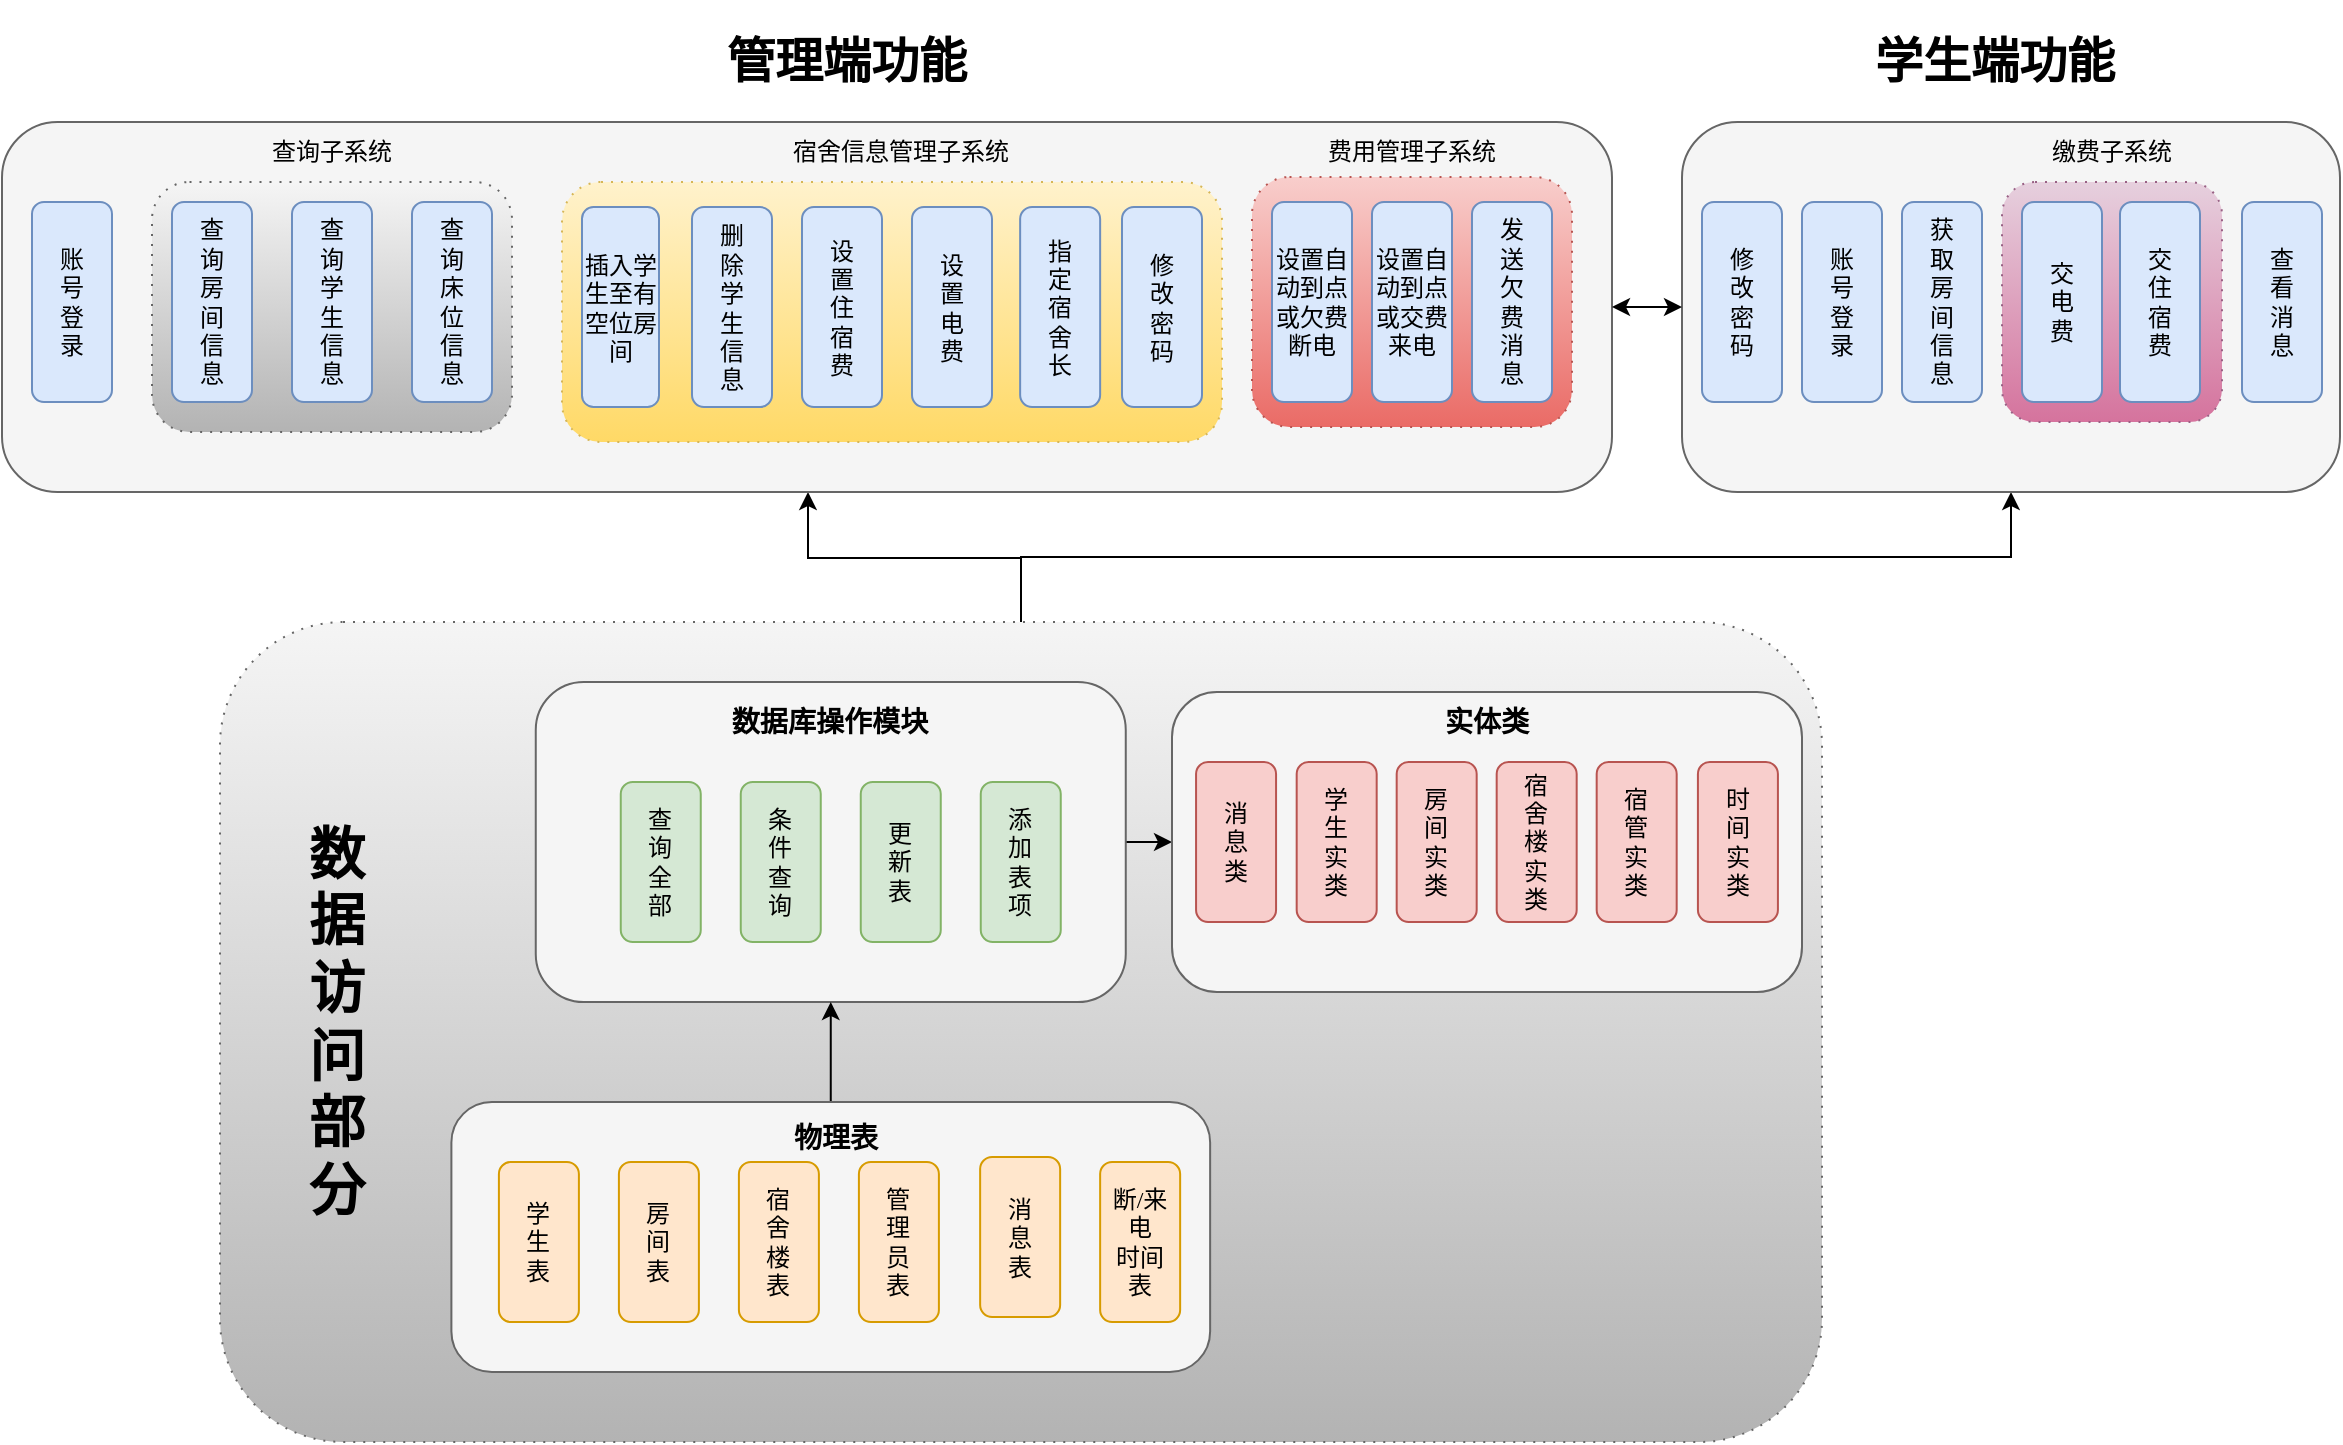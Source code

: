 <mxfile version="13.6.5" type="github">
  <diagram id="yEMy7lb2OtCyVYhWc74e" name="Page-1">
    <mxGraphModel dx="1038" dy="548" grid="1" gridSize="10" guides="1" tooltips="1" connect="1" arrows="1" fold="1" page="1" pageScale="1" pageWidth="1169" pageHeight="827" math="0" shadow="0">
      <root>
        <mxCell id="0" />
        <mxCell id="1" parent="0" />
        <mxCell id="fY6p8MWptXcg_yQPOpdN-82" style="edgeStyle=orthogonalEdgeStyle;rounded=0;orthogonalLoop=1;jettySize=auto;html=1;fontFamily=Lucida Console;" parent="1" source="fY6p8MWptXcg_yQPOpdN-80" target="TGmY8kts-XNQtiWyerlt-1" edge="1">
          <mxGeometry relative="1" as="geometry">
            <Array as="points">
              <mxPoint x="510" y="358" />
              <mxPoint x="403" y="358" />
            </Array>
          </mxGeometry>
        </mxCell>
        <mxCell id="fY6p8MWptXcg_yQPOpdN-83" style="edgeStyle=orthogonalEdgeStyle;rounded=0;orthogonalLoop=1;jettySize=auto;html=1;entryX=0.5;entryY=1;entryDx=0;entryDy=0;fontFamily=Lucida Console;fontStyle=1" parent="1" source="fY6p8MWptXcg_yQPOpdN-80" target="fY6p8MWptXcg_yQPOpdN-65" edge="1">
          <mxGeometry relative="1" as="geometry" />
        </mxCell>
        <mxCell id="fY6p8MWptXcg_yQPOpdN-80" value="" style="shape=ext;rounded=1;html=1;whiteSpace=wrap;dashed=1;dashPattern=1 4;fillColor=#f5f5f5;strokeColor=#666666;gradientColor=#b3b3b3;fontFamily=Lucida Console;" parent="1" vertex="1">
          <mxGeometry x="109" y="390" width="801" height="410" as="geometry" />
        </mxCell>
        <mxCell id="TGmY8kts-XNQtiWyerlt-1" value="" style="rounded=1;whiteSpace=wrap;html=1;fillColor=#f5f5f5;strokeColor=#666666;fontColor=#333333;fontFamily=Lucida Console;" parent="1" vertex="1">
          <mxGeometry y="140" width="805" height="185" as="geometry" />
        </mxCell>
        <mxCell id="fY6p8MWptXcg_yQPOpdN-79" value="" style="edgeStyle=orthogonalEdgeStyle;rounded=0;orthogonalLoop=1;jettySize=auto;html=1;fontFamily=Lucida Console;" parent="1" source="fY6p8MWptXcg_yQPOpdN-1" target="fY6p8MWptXcg_yQPOpdN-17" edge="1">
          <mxGeometry relative="1" as="geometry" />
        </mxCell>
        <mxCell id="fY6p8MWptXcg_yQPOpdN-1" value="" style="rounded=1;whiteSpace=wrap;html=1;fillColor=#f5f5f5;strokeColor=#666666;fontColor=#333333;fontFamily=Lucida Console;" parent="1" vertex="1">
          <mxGeometry x="266.88" y="420" width="295" height="160" as="geometry" />
        </mxCell>
        <mxCell id="fY6p8MWptXcg_yQPOpdN-2" value="查&lt;br&gt;询&lt;br&gt;全&lt;br&gt;部" style="rounded=1;whiteSpace=wrap;html=1;rotation=0;fillColor=#d5e8d4;strokeColor=#82b366;fontFamily=Lucida Console;" parent="1" vertex="1">
          <mxGeometry x="309.38" y="470" width="40" height="80" as="geometry" />
        </mxCell>
        <mxCell id="fY6p8MWptXcg_yQPOpdN-3" value="条&lt;br&gt;件&lt;br&gt;查&lt;br&gt;询" style="rounded=1;whiteSpace=wrap;html=1;fillColor=#d5e8d4;strokeColor=#82b366;fontFamily=Lucida Console;" parent="1" vertex="1">
          <mxGeometry x="369.38" y="470" width="40" height="80" as="geometry" />
        </mxCell>
        <mxCell id="fY6p8MWptXcg_yQPOpdN-4" value="更&lt;br&gt;新&lt;br&gt;表" style="rounded=1;whiteSpace=wrap;html=1;fillColor=#d5e8d4;strokeColor=#82b366;fontFamily=Lucida Console;" parent="1" vertex="1">
          <mxGeometry x="429.38" y="470" width="40" height="80" as="geometry" />
        </mxCell>
        <mxCell id="fY6p8MWptXcg_yQPOpdN-5" value="添&lt;br&gt;加&lt;br&gt;表&lt;br&gt;项" style="rounded=1;whiteSpace=wrap;html=1;fillColor=#d5e8d4;strokeColor=#82b366;fontFamily=Lucida Console;" parent="1" vertex="1">
          <mxGeometry x="489.38" y="470" width="40" height="80" as="geometry" />
        </mxCell>
        <mxCell id="fY6p8MWptXcg_yQPOpdN-6" value="&lt;h3&gt;数据库操作模块&lt;/h3&gt;" style="text;html=1;strokeColor=none;fillColor=none;align=center;verticalAlign=middle;whiteSpace=wrap;rounded=0;fontFamily=Lucida Console;" parent="1" vertex="1">
          <mxGeometry x="359.38" y="430" width="110" height="20" as="geometry" />
        </mxCell>
        <mxCell id="fY6p8MWptXcg_yQPOpdN-9" style="edgeStyle=orthogonalEdgeStyle;rounded=0;orthogonalLoop=1;jettySize=auto;html=1;exitX=0.5;exitY=0;exitDx=0;exitDy=0;entryX=0.5;entryY=1;entryDx=0;entryDy=0;fontFamily=Lucida Console;" parent="1" source="fY6p8MWptXcg_yQPOpdN-7" target="fY6p8MWptXcg_yQPOpdN-1" edge="1">
          <mxGeometry relative="1" as="geometry" />
        </mxCell>
        <mxCell id="fY6p8MWptXcg_yQPOpdN-7" value="" style="rounded=1;whiteSpace=wrap;html=1;fillColor=#f5f5f5;strokeColor=#666666;fontColor=#333333;fontFamily=Lucida Console;" parent="1" vertex="1">
          <mxGeometry x="224.7" y="630" width="379.37" height="135" as="geometry" />
        </mxCell>
        <mxCell id="fY6p8MWptXcg_yQPOpdN-8" value="学&lt;br&gt;生&lt;br&gt;表" style="rounded=1;whiteSpace=wrap;html=1;fillColor=#ffe6cc;strokeColor=#d79b00;fontFamily=Lucida Console;" parent="1" vertex="1">
          <mxGeometry x="248.45" y="660" width="40" height="80" as="geometry" />
        </mxCell>
        <mxCell id="fY6p8MWptXcg_yQPOpdN-10" value="房&lt;br&gt;间&lt;br&gt;表" style="rounded=1;whiteSpace=wrap;html=1;fillColor=#ffe6cc;strokeColor=#d79b00;fontFamily=Lucida Console;" parent="1" vertex="1">
          <mxGeometry x="308.45" y="660" width="40" height="80" as="geometry" />
        </mxCell>
        <mxCell id="fY6p8MWptXcg_yQPOpdN-11" value="宿&lt;br&gt;舍&lt;br&gt;楼&lt;br&gt;表" style="rounded=1;whiteSpace=wrap;html=1;fillColor=#ffe6cc;strokeColor=#d79b00;fontFamily=Lucida Console;" parent="1" vertex="1">
          <mxGeometry x="368.45" y="660" width="40" height="80" as="geometry" />
        </mxCell>
        <mxCell id="fY6p8MWptXcg_yQPOpdN-12" value="管&lt;br&gt;理&lt;br&gt;员&lt;br&gt;表" style="rounded=1;whiteSpace=wrap;html=1;fillColor=#ffe6cc;strokeColor=#d79b00;fontFamily=Lucida Console;" parent="1" vertex="1">
          <mxGeometry x="428.45" y="660" width="40" height="80" as="geometry" />
        </mxCell>
        <mxCell id="fY6p8MWptXcg_yQPOpdN-16" value="消&lt;br&gt;息&lt;br&gt;表" style="rounded=1;whiteSpace=wrap;html=1;fillColor=#ffe6cc;strokeColor=#d79b00;fontFamily=Lucida Console;" parent="1" vertex="1">
          <mxGeometry x="489.07" y="657.5" width="40" height="80" as="geometry" />
        </mxCell>
        <mxCell id="fY6p8MWptXcg_yQPOpdN-17" value="" style="rounded=1;whiteSpace=wrap;html=1;fillColor=#f5f5f5;strokeColor=#666666;fontColor=#333333;fontFamily=Lucida Console;" parent="1" vertex="1">
          <mxGeometry x="585" y="425" width="315" height="150" as="geometry" />
        </mxCell>
        <mxCell id="fY6p8MWptXcg_yQPOpdN-19" value="账&lt;br&gt;号&lt;br&gt;登&lt;br&gt;录" style="rounded=1;whiteSpace=wrap;html=1;fillColor=#dae8fc;strokeColor=#6c8ebf;fontFamily=Lucida Console;" parent="1" vertex="1">
          <mxGeometry x="15" y="180" width="40" height="100" as="geometry" />
        </mxCell>
        <mxCell id="fY6p8MWptXcg_yQPOpdN-39" value="" style="shape=ext;rounded=1;html=1;whiteSpace=wrap;dashed=1;dashPattern=1 4;gradientColor=#b3b3b3;fillColor=#f5f5f5;strokeColor=#666666;fontFamily=Lucida Console;" parent="1" vertex="1">
          <mxGeometry x="75" y="170" width="180" height="125" as="geometry" />
        </mxCell>
        <mxCell id="fY6p8MWptXcg_yQPOpdN-33" value="查&lt;br&gt;询&lt;br&gt;房&lt;br&gt;间&lt;br&gt;信&lt;br&gt;息" style="rounded=1;whiteSpace=wrap;html=1;fillColor=#dae8fc;strokeColor=#6c8ebf;fontFamily=Lucida Console;" parent="1" vertex="1">
          <mxGeometry x="85" y="180" width="40" height="100" as="geometry" />
        </mxCell>
        <mxCell id="fY6p8MWptXcg_yQPOpdN-34" value="查&lt;br&gt;询&lt;br&gt;学&lt;br&gt;生&lt;br&gt;信&lt;br&gt;息" style="rounded=1;whiteSpace=wrap;html=1;fillColor=#dae8fc;strokeColor=#6c8ebf;fontFamily=Lucida Console;" parent="1" vertex="1">
          <mxGeometry x="145" y="180" width="40" height="100" as="geometry" />
        </mxCell>
        <mxCell id="fY6p8MWptXcg_yQPOpdN-41" value="查&lt;br&gt;询&lt;br&gt;床&lt;br&gt;位&lt;br&gt;信&lt;br&gt;息" style="rounded=1;whiteSpace=wrap;html=1;fillColor=#dae8fc;strokeColor=#6c8ebf;fontFamily=Lucida Console;" parent="1" vertex="1">
          <mxGeometry x="205" y="180" width="40" height="100" as="geometry" />
        </mxCell>
        <mxCell id="fY6p8MWptXcg_yQPOpdN-45" value="删&lt;br&gt;除&lt;br&gt;学&lt;br&gt;生&lt;br&gt;信&lt;br&gt;息" style="rounded=1;whiteSpace=wrap;html=1;fontFamily=Lucida Console;" parent="1" vertex="1">
          <mxGeometry x="365" y="180" width="40" height="100" as="geometry" />
        </mxCell>
        <mxCell id="fY6p8MWptXcg_yQPOpdN-46" value="设&lt;br&gt;置&lt;br&gt;住&lt;br&gt;宿&lt;br&gt;费" style="rounded=1;whiteSpace=wrap;html=1;fontFamily=Lucida Console;" parent="1" vertex="1">
          <mxGeometry x="420" y="180" width="40" height="100" as="geometry" />
        </mxCell>
        <mxCell id="fY6p8MWptXcg_yQPOpdN-47" value="设&lt;br&gt;置&lt;br&gt;电&lt;br&gt;费" style="rounded=1;whiteSpace=wrap;html=1;fontFamily=Lucida Console;" parent="1" vertex="1">
          <mxGeometry x="475" y="180" width="40" height="100" as="geometry" />
        </mxCell>
        <mxCell id="fY6p8MWptXcg_yQPOpdN-49" style="edgeStyle=orthogonalEdgeStyle;rounded=0;orthogonalLoop=1;jettySize=auto;html=1;exitX=0;exitY=0.5;exitDx=0;exitDy=0;entryX=0.025;entryY=0.44;entryDx=0;entryDy=0;entryPerimeter=0;fontFamily=Lucida Console;" parent="1" source="fY6p8MWptXcg_yQPOpdN-45" target="fY6p8MWptXcg_yQPOpdN-45" edge="1">
          <mxGeometry relative="1" as="geometry" />
        </mxCell>
        <mxCell id="fY6p8MWptXcg_yQPOpdN-50" value="" style="shape=ext;rounded=1;html=1;whiteSpace=wrap;dashed=1;dashPattern=1 4;gradientColor=#ffd966;fillColor=#fff2cc;strokeColor=#d6b656;fontFamily=Lucida Console;" parent="1" vertex="1">
          <mxGeometry x="280" y="170" width="330" height="130" as="geometry" />
        </mxCell>
        <mxCell id="fY6p8MWptXcg_yQPOpdN-51" style="edgeStyle=orthogonalEdgeStyle;rounded=0;orthogonalLoop=1;jettySize=auto;html=1;exitX=0;exitY=0.5;exitDx=0;exitDy=0;entryX=0.025;entryY=0.44;entryDx=0;entryDy=0;entryPerimeter=0;fontFamily=Lucida Console;" parent="1" edge="1">
          <mxGeometry relative="1" as="geometry">
            <mxPoint x="365" y="230" as="sourcePoint" />
            <mxPoint x="366" y="224" as="targetPoint" />
          </mxGeometry>
        </mxCell>
        <mxCell id="fY6p8MWptXcg_yQPOpdN-56" value="删&lt;br&gt;除&lt;br&gt;学&lt;br&gt;生&lt;br&gt;信&lt;br&gt;息" style="rounded=1;whiteSpace=wrap;html=1;fillColor=#dae8fc;strokeColor=#6c8ebf;fontFamily=Lucida Console;" parent="1" vertex="1">
          <mxGeometry x="345" y="182.5" width="40" height="100" as="geometry" />
        </mxCell>
        <mxCell id="fY6p8MWptXcg_yQPOpdN-57" value="设&lt;br&gt;置&lt;br&gt;住&lt;br&gt;宿&lt;br&gt;费" style="rounded=1;whiteSpace=wrap;html=1;fillColor=#dae8fc;strokeColor=#6c8ebf;fontFamily=Lucida Console;" parent="1" vertex="1">
          <mxGeometry x="400" y="182.5" width="40" height="100" as="geometry" />
        </mxCell>
        <mxCell id="fY6p8MWptXcg_yQPOpdN-58" value="设&lt;br&gt;置&lt;br&gt;电&lt;br&gt;费" style="rounded=1;whiteSpace=wrap;html=1;fillColor=#dae8fc;strokeColor=#6c8ebf;fontFamily=Lucida Console;" parent="1" vertex="1">
          <mxGeometry x="455" y="182.5" width="40" height="100" as="geometry" />
        </mxCell>
        <mxCell id="fY6p8MWptXcg_yQPOpdN-35" value="插入学生至有空位房间" style="rounded=1;whiteSpace=wrap;html=1;fillColor=#dae8fc;strokeColor=#6c8ebf;fontFamily=Lucida Console;" parent="1" vertex="1">
          <mxGeometry x="290" y="182.5" width="38.5" height="100" as="geometry" />
        </mxCell>
        <mxCell id="fY6p8MWptXcg_yQPOpdN-48" value="指&lt;br&gt;定&lt;br&gt;宿&lt;br&gt;舍&lt;br&gt;长" style="rounded=1;whiteSpace=wrap;html=1;fillColor=#dae8fc;strokeColor=#6c8ebf;fontFamily=Lucida Console;" parent="1" vertex="1">
          <mxGeometry x="509.07" y="182.5" width="40" height="100" as="geometry" />
        </mxCell>
        <mxCell id="fY6p8MWptXcg_yQPOpdN-60" value="" style="shape=ext;rounded=1;html=1;whiteSpace=wrap;dashed=1;dashPattern=1 4;gradientColor=#ea6b66;fillColor=#f8cecc;strokeColor=#b85450;fontFamily=Lucida Console;" parent="1" vertex="1">
          <mxGeometry x="625" y="167.5" width="160" height="125" as="geometry" />
        </mxCell>
        <mxCell id="fY6p8MWptXcg_yQPOpdN-43" value="设置自动到点或交费来电" style="rounded=1;whiteSpace=wrap;html=1;fillColor=#dae8fc;strokeColor=#6c8ebf;fontFamily=Lucida Console;" parent="1" vertex="1">
          <mxGeometry x="685" y="180" width="40" height="100" as="geometry" />
        </mxCell>
        <mxCell id="fY6p8MWptXcg_yQPOpdN-37" value="设置自动到点或欠费断电" style="rounded=1;whiteSpace=wrap;html=1;fillColor=#dae8fc;strokeColor=#6c8ebf;fontFamily=Lucida Console;" parent="1" vertex="1">
          <mxGeometry x="635" y="180" width="40" height="100" as="geometry" />
        </mxCell>
        <mxCell id="fY6p8MWptXcg_yQPOpdN-44" value="发&lt;br&gt;送&lt;br&gt;欠&lt;br&gt;费&lt;br&gt;消&lt;br&gt;息" style="rounded=1;whiteSpace=wrap;html=1;fillColor=#dae8fc;strokeColor=#6c8ebf;fontFamily=Lucida Console;" parent="1" vertex="1">
          <mxGeometry x="735" y="180" width="40" height="100" as="geometry" />
        </mxCell>
        <mxCell id="fY6p8MWptXcg_yQPOpdN-61" value="查询子系统" style="text;html=1;strokeColor=none;fillColor=none;align=center;verticalAlign=middle;whiteSpace=wrap;rounded=0;fontFamily=Lucida Console;" parent="1" vertex="1">
          <mxGeometry x="130" y="145" width="70" height="20" as="geometry" />
        </mxCell>
        <mxCell id="fY6p8MWptXcg_yQPOpdN-62" value="宿舍信息管理子系统" style="text;html=1;strokeColor=none;fillColor=none;align=center;verticalAlign=middle;whiteSpace=wrap;rounded=0;fontFamily=Lucida Console;" parent="1" vertex="1">
          <mxGeometry x="381.88" y="145" width="135" height="20" as="geometry" />
        </mxCell>
        <mxCell id="fY6p8MWptXcg_yQPOpdN-63" value="费用管理子系统" style="text;html=1;strokeColor=none;fillColor=none;align=center;verticalAlign=middle;whiteSpace=wrap;rounded=0;fontFamily=Lucida Console;" parent="1" vertex="1">
          <mxGeometry x="660" y="145" width="90" height="20" as="geometry" />
        </mxCell>
        <mxCell id="fY6p8MWptXcg_yQPOpdN-64" value="&lt;h1&gt;&lt;font&gt;管理端功能&lt;/font&gt;&lt;/h1&gt;" style="text;html=1;strokeColor=none;fillColor=none;align=center;verticalAlign=middle;whiteSpace=wrap;rounded=0;fontFamily=Lucida Console;" parent="1" vertex="1">
          <mxGeometry x="330" y="100" width="185" height="20" as="geometry" />
        </mxCell>
        <mxCell id="fY6p8MWptXcg_yQPOpdN-65" value="" style="rounded=1;whiteSpace=wrap;html=1;fillColor=#f5f5f5;strokeColor=#666666;fontColor=#333333;fontFamily=Lucida Console;" parent="1" vertex="1">
          <mxGeometry x="840" y="140" width="329" height="185" as="geometry" />
        </mxCell>
        <mxCell id="fY6p8MWptXcg_yQPOpdN-66" value="账&lt;br&gt;号&lt;br&gt;登&lt;br&gt;录" style="rounded=1;whiteSpace=wrap;html=1;fillColor=#dae8fc;strokeColor=#6c8ebf;fontFamily=Lucida Console;" parent="1" vertex="1">
          <mxGeometry x="900" y="180" width="40" height="100" as="geometry" />
        </mxCell>
        <mxCell id="fY6p8MWptXcg_yQPOpdN-67" value="获&lt;br&gt;取&lt;br&gt;房&lt;br&gt;间&lt;br&gt;信&lt;br&gt;息" style="rounded=1;whiteSpace=wrap;html=1;fillColor=#dae8fc;strokeColor=#6c8ebf;fontFamily=Lucida Console;" parent="1" vertex="1">
          <mxGeometry x="950" y="180" width="40" height="100" as="geometry" />
        </mxCell>
        <mxCell id="fY6p8MWptXcg_yQPOpdN-68" value="" style="endArrow=classic;startArrow=classic;html=1;exitX=1;exitY=0.5;exitDx=0;exitDy=0;entryX=0;entryY=0.5;entryDx=0;entryDy=0;fontFamily=Lucida Console;" parent="1" source="TGmY8kts-XNQtiWyerlt-1" target="fY6p8MWptXcg_yQPOpdN-65" edge="1">
          <mxGeometry width="50" height="50" relative="1" as="geometry">
            <mxPoint x="805" y="260" as="sourcePoint" />
            <mxPoint x="865" y="230" as="targetPoint" />
            <Array as="points" />
          </mxGeometry>
        </mxCell>
        <mxCell id="fY6p8MWptXcg_yQPOpdN-71" value="查&lt;br&gt;看&lt;br&gt;消&lt;br&gt;息" style="rounded=1;whiteSpace=wrap;html=1;fillColor=#dae8fc;strokeColor=#6c8ebf;fontFamily=Lucida Console;" parent="1" vertex="1">
          <mxGeometry x="1120" y="180" width="40" height="100" as="geometry" />
        </mxCell>
        <mxCell id="fY6p8MWptXcg_yQPOpdN-72" value="&lt;h1&gt;&lt;font&gt;学生端功能&lt;/font&gt;&lt;/h1&gt;" style="text;html=1;strokeColor=none;fillColor=none;align=center;verticalAlign=middle;whiteSpace=wrap;rounded=0;fontFamily=Lucida Console;" parent="1" vertex="1">
          <mxGeometry x="904" y="100" width="185" height="20" as="geometry" />
        </mxCell>
        <mxCell id="fY6p8MWptXcg_yQPOpdN-73" value="学&lt;br&gt;生&lt;br&gt;实&lt;br&gt;类" style="rounded=1;whiteSpace=wrap;html=1;rotation=0;fillColor=#f8cecc;strokeColor=#b85450;fontFamily=Lucida Console;" parent="1" vertex="1">
          <mxGeometry x="647.34" y="460" width="40" height="80" as="geometry" />
        </mxCell>
        <mxCell id="fY6p8MWptXcg_yQPOpdN-74" value="房&lt;br&gt;间&lt;br&gt;实&lt;br&gt;类" style="rounded=1;whiteSpace=wrap;html=1;rotation=0;fillColor=#f8cecc;strokeColor=#b85450;fontFamily=Lucida Console;" parent="1" vertex="1">
          <mxGeometry x="697.34" y="460" width="40" height="80" as="geometry" />
        </mxCell>
        <mxCell id="fY6p8MWptXcg_yQPOpdN-75" value="宿&lt;br&gt;舍&lt;br&gt;楼&lt;br&gt;实&lt;br&gt;类" style="rounded=1;whiteSpace=wrap;html=1;rotation=0;fillColor=#f8cecc;strokeColor=#b85450;fontFamily=Lucida Console;" parent="1" vertex="1">
          <mxGeometry x="747.34" y="460" width="40" height="80" as="geometry" />
        </mxCell>
        <mxCell id="fY6p8MWptXcg_yQPOpdN-76" value="宿&lt;br&gt;管&lt;br&gt;实&lt;br&gt;类" style="rounded=1;whiteSpace=wrap;html=1;rotation=0;fillColor=#f8cecc;strokeColor=#b85450;fontFamily=Lucida Console;" parent="1" vertex="1">
          <mxGeometry x="797.34" y="460" width="40" height="80" as="geometry" />
        </mxCell>
        <mxCell id="fY6p8MWptXcg_yQPOpdN-77" value="&lt;h3&gt;实体类&lt;/h3&gt;" style="text;html=1;strokeColor=none;fillColor=none;align=center;verticalAlign=middle;whiteSpace=wrap;rounded=0;fontFamily=Lucida Console;" parent="1" vertex="1">
          <mxGeometry x="715" y="430" width="55" height="20" as="geometry" />
        </mxCell>
        <mxCell id="fY6p8MWptXcg_yQPOpdN-78" value="&lt;h3&gt;物理表&lt;/h3&gt;" style="text;html=1;strokeColor=none;fillColor=none;align=center;verticalAlign=middle;whiteSpace=wrap;rounded=0;fontFamily=Lucida Console;" parent="1" vertex="1">
          <mxGeometry x="386.57" y="637.5" width="60" height="20" as="geometry" />
        </mxCell>
        <mxCell id="fY6p8MWptXcg_yQPOpdN-81" value="&lt;h2 style=&quot;font-size: 28px&quot;&gt;数&lt;br&gt;据&lt;br&gt;访&lt;br&gt;问&lt;br&gt;部分&lt;/h2&gt;" style="text;html=1;strokeColor=none;fillColor=none;align=center;verticalAlign=middle;whiteSpace=wrap;rounded=0;fontFamily=Lucida Console;" parent="1" vertex="1">
          <mxGeometry x="145" y="450" width="45" height="280" as="geometry" />
        </mxCell>
        <mxCell id="fY6p8MWptXcg_yQPOpdN-84" value="" style="shape=ext;rounded=1;html=1;whiteSpace=wrap;dashed=1;dashPattern=1 4;fontFamily=Lucida Console;gradientColor=#d5739d;fillColor=#e6d0de;strokeColor=#996185;" parent="1" vertex="1">
          <mxGeometry x="1000" y="170" width="110" height="120" as="geometry" />
        </mxCell>
        <mxCell id="fY6p8MWptXcg_yQPOpdN-69" value="交&lt;br&gt;电&lt;br&gt;费" style="rounded=1;whiteSpace=wrap;html=1;fillColor=#dae8fc;strokeColor=#6c8ebf;fontFamily=Lucida Console;" parent="1" vertex="1">
          <mxGeometry x="1010" y="180" width="40" height="100" as="geometry" />
        </mxCell>
        <mxCell id="fY6p8MWptXcg_yQPOpdN-70" value="交&lt;br&gt;住&lt;br&gt;宿&lt;br&gt;费" style="rounded=1;whiteSpace=wrap;html=1;fillColor=#dae8fc;strokeColor=#6c8ebf;fontFamily=Lucida Console;" parent="1" vertex="1">
          <mxGeometry x="1059" y="180" width="40" height="100" as="geometry" />
        </mxCell>
        <mxCell id="fY6p8MWptXcg_yQPOpdN-85" value="缴费子系统" style="text;html=1;strokeColor=none;fillColor=none;align=center;verticalAlign=middle;whiteSpace=wrap;rounded=0;fontFamily=Lucida Console;" parent="1" vertex="1">
          <mxGeometry x="1020" y="145" width="70" height="20" as="geometry" />
        </mxCell>
        <mxCell id="Up47A2hQI0gEHTBneYbW-1" value="时&lt;br&gt;间&lt;br&gt;实&lt;br&gt;类" style="rounded=1;whiteSpace=wrap;html=1;rotation=0;fillColor=#f8cecc;strokeColor=#b85450;fontFamily=Lucida Console;" vertex="1" parent="1">
          <mxGeometry x="847.96" y="460" width="40" height="80" as="geometry" />
        </mxCell>
        <mxCell id="Up47A2hQI0gEHTBneYbW-2" value="断/来电&lt;br&gt;时间&lt;br&gt;表" style="rounded=1;whiteSpace=wrap;html=1;fillColor=#ffe6cc;strokeColor=#d79b00;fontFamily=Lucida Console;" vertex="1" parent="1">
          <mxGeometry x="549.07" y="660" width="40" height="80" as="geometry" />
        </mxCell>
        <mxCell id="Up47A2hQI0gEHTBneYbW-3" value="消&lt;br&gt;息&lt;br&gt;类" style="rounded=1;whiteSpace=wrap;html=1;rotation=0;fillColor=#f8cecc;strokeColor=#b85450;fontFamily=Lucida Console;" vertex="1" parent="1">
          <mxGeometry x="597.03" y="460" width="40" height="80" as="geometry" />
        </mxCell>
        <mxCell id="Up47A2hQI0gEHTBneYbW-4" value="修&lt;br&gt;改&lt;br&gt;密&lt;br&gt;码" style="rounded=1;whiteSpace=wrap;html=1;fillColor=#dae8fc;strokeColor=#6c8ebf;fontFamily=Lucida Console;" vertex="1" parent="1">
          <mxGeometry x="560.0" y="182.5" width="40" height="100" as="geometry" />
        </mxCell>
        <mxCell id="Up47A2hQI0gEHTBneYbW-5" value="修&lt;br&gt;改&lt;br&gt;密&lt;br&gt;码" style="rounded=1;whiteSpace=wrap;html=1;fillColor=#dae8fc;strokeColor=#6c8ebf;fontFamily=Lucida Console;" vertex="1" parent="1">
          <mxGeometry x="850" y="180" width="40" height="100" as="geometry" />
        </mxCell>
      </root>
    </mxGraphModel>
  </diagram>
</mxfile>
